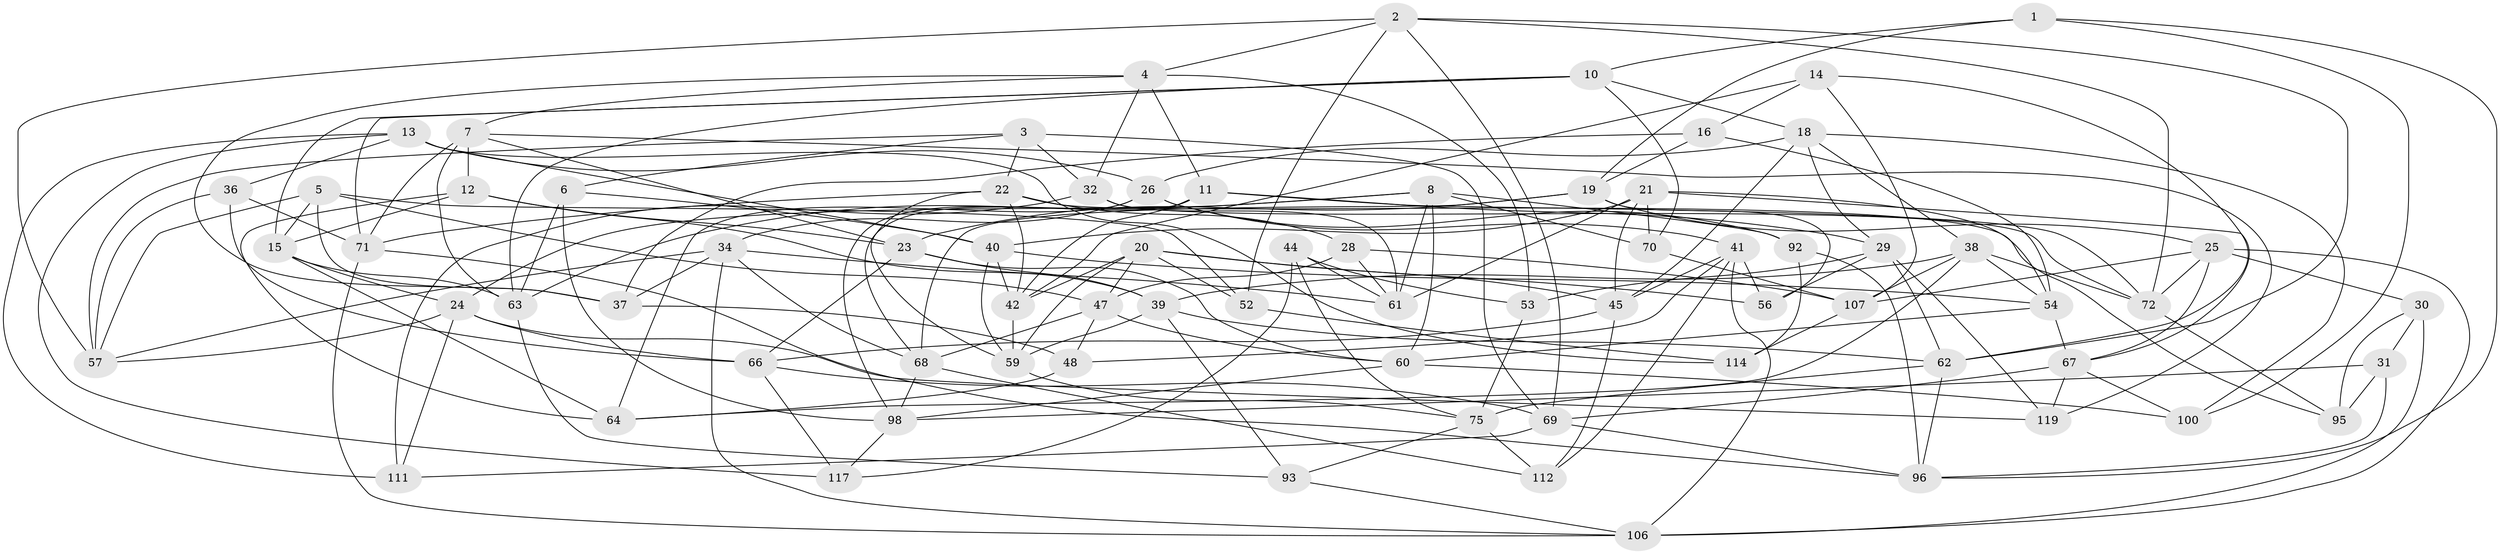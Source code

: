 // Generated by graph-tools (version 1.1) at 2025/52/02/27/25 19:52:28]
// undirected, 73 vertices, 193 edges
graph export_dot {
graph [start="1"]
  node [color=gray90,style=filled];
  1;
  2 [super="+74"];
  3 [super="+49"];
  4 [super="+17"];
  5 [super="+105"];
  6;
  7 [super="+79"];
  8 [super="+9"];
  10 [super="+33"];
  11 [super="+35"];
  12 [super="+110"];
  13 [super="+121"];
  14;
  15 [super="+82"];
  16;
  18 [super="+99"];
  19 [super="+83"];
  20 [super="+65"];
  21 [super="+87"];
  22 [super="+116"];
  23 [super="+27"];
  24 [super="+50"];
  25 [super="+85"];
  26 [super="+88"];
  28;
  29 [super="+81"];
  30;
  31;
  32 [super="+43"];
  34 [super="+109"];
  36;
  37 [super="+76"];
  38 [super="+55"];
  39 [super="+102"];
  40 [super="+115"];
  41 [super="+94"];
  42 [super="+90"];
  44;
  45 [super="+46"];
  47 [super="+51"];
  48;
  52;
  53;
  54 [super="+73"];
  56;
  57 [super="+58"];
  59 [super="+108"];
  60 [super="+84"];
  61 [super="+104"];
  62 [super="+86"];
  63 [super="+123"];
  64 [super="+103"];
  66 [super="+77"];
  67 [super="+80"];
  68 [super="+89"];
  69 [super="+113"];
  70;
  71 [super="+91"];
  72 [super="+78"];
  75 [super="+97"];
  92;
  93;
  95;
  96 [super="+120"];
  98 [super="+101"];
  100;
  106 [super="+122"];
  107 [super="+118"];
  111;
  112;
  114;
  117;
  119;
  1 -- 10;
  1 -- 100;
  1 -- 96;
  1 -- 19;
  2 -- 4;
  2 -- 69;
  2 -- 62;
  2 -- 72;
  2 -- 57;
  2 -- 52;
  3 -- 57;
  3 -- 22;
  3 -- 32 [weight=2];
  3 -- 69;
  3 -- 6;
  4 -- 7;
  4 -- 37;
  4 -- 53;
  4 -- 11;
  4 -- 32;
  5 -- 37 [weight=2];
  5 -- 47;
  5 -- 15;
  5 -- 57;
  5 -- 52;
  6 -- 63;
  6 -- 98;
  6 -- 40;
  7 -- 119;
  7 -- 12;
  7 -- 71;
  7 -- 23;
  7 -- 63;
  8 -- 63;
  8 -- 70;
  8 -- 60;
  8 -- 24;
  8 -- 92;
  8 -- 61;
  10 -- 15;
  10 -- 18;
  10 -- 70;
  10 -- 63;
  10 -- 71;
  11 -- 42;
  11 -- 72;
  11 -- 29;
  11 -- 68;
  11 -- 98;
  12 -- 39;
  12 -- 64 [weight=2];
  12 -- 15;
  12 -- 23;
  13 -- 114;
  13 -- 117;
  13 -- 26;
  13 -- 40;
  13 -- 36;
  13 -- 111;
  14 -- 107;
  14 -- 62;
  14 -- 16;
  14 -- 42;
  15 -- 64;
  15 -- 24;
  15 -- 63;
  16 -- 19;
  16 -- 37;
  16 -- 54;
  18 -- 45;
  18 -- 100;
  18 -- 29;
  18 -- 26;
  18 -- 38;
  19 -- 56;
  19 -- 68;
  19 -- 23;
  19 -- 25;
  20 -- 59;
  20 -- 42;
  20 -- 56;
  20 -- 52;
  20 -- 47;
  20 -- 45;
  21 -- 70;
  21 -- 54;
  21 -- 40;
  21 -- 67;
  21 -- 45;
  21 -- 61;
  22 -- 95;
  22 -- 28;
  22 -- 71;
  22 -- 59;
  22 -- 42;
  23 -- 60;
  23 -- 66;
  23 -- 39;
  24 -- 57;
  24 -- 111;
  24 -- 119;
  24 -- 66;
  25 -- 30;
  25 -- 107;
  25 -- 106;
  25 -- 72;
  25 -- 67;
  26 -- 92;
  26 -- 64;
  26 -- 34;
  26 -- 41;
  28 -- 107;
  28 -- 47;
  28 -- 61;
  29 -- 119;
  29 -- 56;
  29 -- 62;
  29 -- 53;
  30 -- 31;
  30 -- 95;
  30 -- 106;
  31 -- 95;
  31 -- 96;
  31 -- 98;
  32 -- 61;
  32 -- 72;
  32 -- 111;
  34 -- 37;
  34 -- 68;
  34 -- 57;
  34 -- 106;
  34 -- 61;
  36 -- 66;
  36 -- 57;
  36 -- 71;
  37 -- 48;
  38 -- 39;
  38 -- 107;
  38 -- 64;
  38 -- 72;
  38 -- 54;
  39 -- 93;
  39 -- 62;
  39 -- 59;
  40 -- 59;
  40 -- 54;
  40 -- 42;
  41 -- 106;
  41 -- 48;
  41 -- 45;
  41 -- 56;
  41 -- 112;
  42 -- 59;
  44 -- 61;
  44 -- 117;
  44 -- 53;
  44 -- 75;
  45 -- 112;
  45 -- 66;
  47 -- 48;
  47 -- 60;
  47 -- 68;
  48 -- 64;
  52 -- 114;
  53 -- 75;
  54 -- 60;
  54 -- 67;
  59 -- 75;
  60 -- 98;
  60 -- 100;
  62 -- 75;
  62 -- 96;
  63 -- 93;
  66 -- 69;
  66 -- 117;
  67 -- 69;
  67 -- 100;
  67 -- 119;
  68 -- 112;
  68 -- 98;
  69 -- 111;
  69 -- 96;
  70 -- 107;
  71 -- 96;
  71 -- 106;
  72 -- 95;
  75 -- 93;
  75 -- 112;
  92 -- 96;
  92 -- 114;
  93 -- 106;
  98 -- 117;
  107 -- 114;
}
